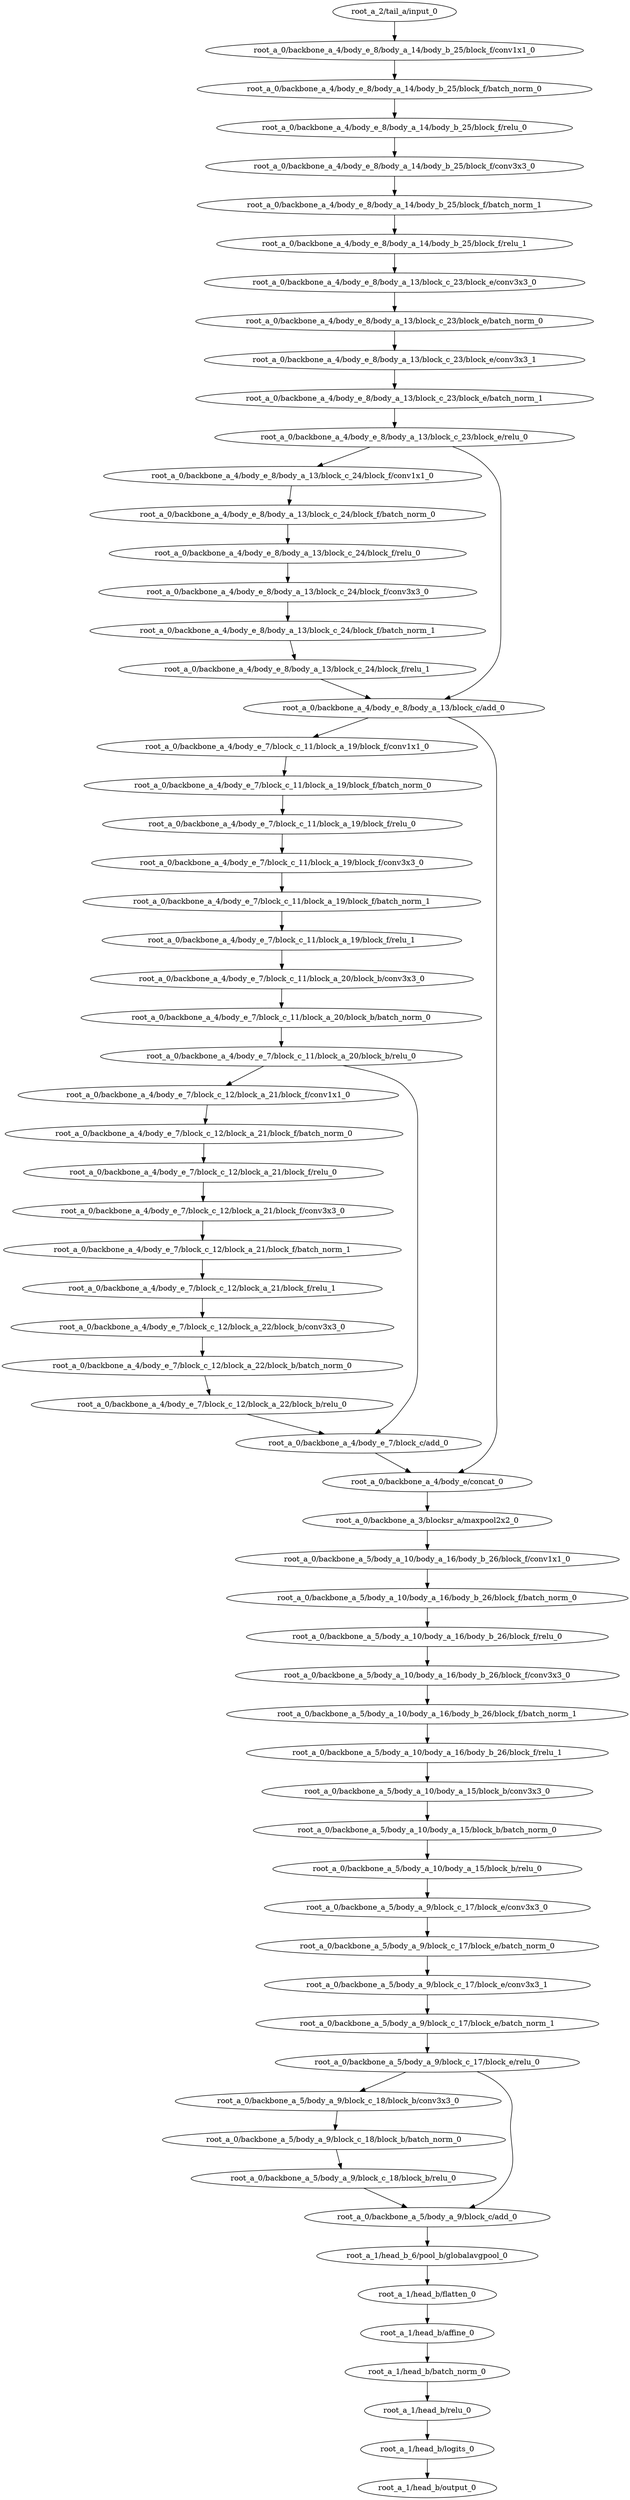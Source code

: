 digraph root_a {
	"root_a_2/tail_a/input_0"
	"root_a_0/backbone_a_4/body_e_8/body_a_14/body_b_25/block_f/conv1x1_0"
	"root_a_0/backbone_a_4/body_e_8/body_a_14/body_b_25/block_f/batch_norm_0"
	"root_a_0/backbone_a_4/body_e_8/body_a_14/body_b_25/block_f/relu_0"
	"root_a_0/backbone_a_4/body_e_8/body_a_14/body_b_25/block_f/conv3x3_0"
	"root_a_0/backbone_a_4/body_e_8/body_a_14/body_b_25/block_f/batch_norm_1"
	"root_a_0/backbone_a_4/body_e_8/body_a_14/body_b_25/block_f/relu_1"
	"root_a_0/backbone_a_4/body_e_8/body_a_13/block_c_23/block_e/conv3x3_0"
	"root_a_0/backbone_a_4/body_e_8/body_a_13/block_c_23/block_e/batch_norm_0"
	"root_a_0/backbone_a_4/body_e_8/body_a_13/block_c_23/block_e/conv3x3_1"
	"root_a_0/backbone_a_4/body_e_8/body_a_13/block_c_23/block_e/batch_norm_1"
	"root_a_0/backbone_a_4/body_e_8/body_a_13/block_c_23/block_e/relu_0"
	"root_a_0/backbone_a_4/body_e_8/body_a_13/block_c_24/block_f/conv1x1_0"
	"root_a_0/backbone_a_4/body_e_8/body_a_13/block_c_24/block_f/batch_norm_0"
	"root_a_0/backbone_a_4/body_e_8/body_a_13/block_c_24/block_f/relu_0"
	"root_a_0/backbone_a_4/body_e_8/body_a_13/block_c_24/block_f/conv3x3_0"
	"root_a_0/backbone_a_4/body_e_8/body_a_13/block_c_24/block_f/batch_norm_1"
	"root_a_0/backbone_a_4/body_e_8/body_a_13/block_c_24/block_f/relu_1"
	"root_a_0/backbone_a_4/body_e_8/body_a_13/block_c/add_0"
	"root_a_0/backbone_a_4/body_e_7/block_c_11/block_a_19/block_f/conv1x1_0"
	"root_a_0/backbone_a_4/body_e_7/block_c_11/block_a_19/block_f/batch_norm_0"
	"root_a_0/backbone_a_4/body_e_7/block_c_11/block_a_19/block_f/relu_0"
	"root_a_0/backbone_a_4/body_e_7/block_c_11/block_a_19/block_f/conv3x3_0"
	"root_a_0/backbone_a_4/body_e_7/block_c_11/block_a_19/block_f/batch_norm_1"
	"root_a_0/backbone_a_4/body_e_7/block_c_11/block_a_19/block_f/relu_1"
	"root_a_0/backbone_a_4/body_e_7/block_c_11/block_a_20/block_b/conv3x3_0"
	"root_a_0/backbone_a_4/body_e_7/block_c_11/block_a_20/block_b/batch_norm_0"
	"root_a_0/backbone_a_4/body_e_7/block_c_11/block_a_20/block_b/relu_0"
	"root_a_0/backbone_a_4/body_e_7/block_c_12/block_a_21/block_f/conv1x1_0"
	"root_a_0/backbone_a_4/body_e_7/block_c_12/block_a_21/block_f/batch_norm_0"
	"root_a_0/backbone_a_4/body_e_7/block_c_12/block_a_21/block_f/relu_0"
	"root_a_0/backbone_a_4/body_e_7/block_c_12/block_a_21/block_f/conv3x3_0"
	"root_a_0/backbone_a_4/body_e_7/block_c_12/block_a_21/block_f/batch_norm_1"
	"root_a_0/backbone_a_4/body_e_7/block_c_12/block_a_21/block_f/relu_1"
	"root_a_0/backbone_a_4/body_e_7/block_c_12/block_a_22/block_b/conv3x3_0"
	"root_a_0/backbone_a_4/body_e_7/block_c_12/block_a_22/block_b/batch_norm_0"
	"root_a_0/backbone_a_4/body_e_7/block_c_12/block_a_22/block_b/relu_0"
	"root_a_0/backbone_a_4/body_e_7/block_c/add_0"
	"root_a_0/backbone_a_4/body_e/concat_0"
	"root_a_0/backbone_a_3/blocksr_a/maxpool2x2_0"
	"root_a_0/backbone_a_5/body_a_10/body_a_16/body_b_26/block_f/conv1x1_0"
	"root_a_0/backbone_a_5/body_a_10/body_a_16/body_b_26/block_f/batch_norm_0"
	"root_a_0/backbone_a_5/body_a_10/body_a_16/body_b_26/block_f/relu_0"
	"root_a_0/backbone_a_5/body_a_10/body_a_16/body_b_26/block_f/conv3x3_0"
	"root_a_0/backbone_a_5/body_a_10/body_a_16/body_b_26/block_f/batch_norm_1"
	"root_a_0/backbone_a_5/body_a_10/body_a_16/body_b_26/block_f/relu_1"
	"root_a_0/backbone_a_5/body_a_10/body_a_15/block_b/conv3x3_0"
	"root_a_0/backbone_a_5/body_a_10/body_a_15/block_b/batch_norm_0"
	"root_a_0/backbone_a_5/body_a_10/body_a_15/block_b/relu_0"
	"root_a_0/backbone_a_5/body_a_9/block_c_17/block_e/conv3x3_0"
	"root_a_0/backbone_a_5/body_a_9/block_c_17/block_e/batch_norm_0"
	"root_a_0/backbone_a_5/body_a_9/block_c_17/block_e/conv3x3_1"
	"root_a_0/backbone_a_5/body_a_9/block_c_17/block_e/batch_norm_1"
	"root_a_0/backbone_a_5/body_a_9/block_c_17/block_e/relu_0"
	"root_a_0/backbone_a_5/body_a_9/block_c_18/block_b/conv3x3_0"
	"root_a_0/backbone_a_5/body_a_9/block_c_18/block_b/batch_norm_0"
	"root_a_0/backbone_a_5/body_a_9/block_c_18/block_b/relu_0"
	"root_a_0/backbone_a_5/body_a_9/block_c/add_0"
	"root_a_1/head_b_6/pool_b/globalavgpool_0"
	"root_a_1/head_b/flatten_0"
	"root_a_1/head_b/affine_0"
	"root_a_1/head_b/batch_norm_0"
	"root_a_1/head_b/relu_0"
	"root_a_1/head_b/logits_0"
	"root_a_1/head_b/output_0"

	"root_a_2/tail_a/input_0" -> "root_a_0/backbone_a_4/body_e_8/body_a_14/body_b_25/block_f/conv1x1_0"
	"root_a_0/backbone_a_4/body_e_8/body_a_14/body_b_25/block_f/conv1x1_0" -> "root_a_0/backbone_a_4/body_e_8/body_a_14/body_b_25/block_f/batch_norm_0"
	"root_a_0/backbone_a_4/body_e_8/body_a_14/body_b_25/block_f/batch_norm_0" -> "root_a_0/backbone_a_4/body_e_8/body_a_14/body_b_25/block_f/relu_0"
	"root_a_0/backbone_a_4/body_e_8/body_a_14/body_b_25/block_f/relu_0" -> "root_a_0/backbone_a_4/body_e_8/body_a_14/body_b_25/block_f/conv3x3_0"
	"root_a_0/backbone_a_4/body_e_8/body_a_14/body_b_25/block_f/conv3x3_0" -> "root_a_0/backbone_a_4/body_e_8/body_a_14/body_b_25/block_f/batch_norm_1"
	"root_a_0/backbone_a_4/body_e_8/body_a_14/body_b_25/block_f/batch_norm_1" -> "root_a_0/backbone_a_4/body_e_8/body_a_14/body_b_25/block_f/relu_1"
	"root_a_0/backbone_a_4/body_e_8/body_a_14/body_b_25/block_f/relu_1" -> "root_a_0/backbone_a_4/body_e_8/body_a_13/block_c_23/block_e/conv3x3_0"
	"root_a_0/backbone_a_4/body_e_8/body_a_13/block_c_23/block_e/conv3x3_0" -> "root_a_0/backbone_a_4/body_e_8/body_a_13/block_c_23/block_e/batch_norm_0"
	"root_a_0/backbone_a_4/body_e_8/body_a_13/block_c_23/block_e/batch_norm_0" -> "root_a_0/backbone_a_4/body_e_8/body_a_13/block_c_23/block_e/conv3x3_1"
	"root_a_0/backbone_a_4/body_e_8/body_a_13/block_c_23/block_e/conv3x3_1" -> "root_a_0/backbone_a_4/body_e_8/body_a_13/block_c_23/block_e/batch_norm_1"
	"root_a_0/backbone_a_4/body_e_8/body_a_13/block_c_23/block_e/batch_norm_1" -> "root_a_0/backbone_a_4/body_e_8/body_a_13/block_c_23/block_e/relu_0"
	"root_a_0/backbone_a_4/body_e_8/body_a_13/block_c_23/block_e/relu_0" -> "root_a_0/backbone_a_4/body_e_8/body_a_13/block_c_24/block_f/conv1x1_0"
	"root_a_0/backbone_a_4/body_e_8/body_a_13/block_c_24/block_f/conv1x1_0" -> "root_a_0/backbone_a_4/body_e_8/body_a_13/block_c_24/block_f/batch_norm_0"
	"root_a_0/backbone_a_4/body_e_8/body_a_13/block_c_24/block_f/batch_norm_0" -> "root_a_0/backbone_a_4/body_e_8/body_a_13/block_c_24/block_f/relu_0"
	"root_a_0/backbone_a_4/body_e_8/body_a_13/block_c_24/block_f/relu_0" -> "root_a_0/backbone_a_4/body_e_8/body_a_13/block_c_24/block_f/conv3x3_0"
	"root_a_0/backbone_a_4/body_e_8/body_a_13/block_c_24/block_f/conv3x3_0" -> "root_a_0/backbone_a_4/body_e_8/body_a_13/block_c_24/block_f/batch_norm_1"
	"root_a_0/backbone_a_4/body_e_8/body_a_13/block_c_24/block_f/batch_norm_1" -> "root_a_0/backbone_a_4/body_e_8/body_a_13/block_c_24/block_f/relu_1"
	"root_a_0/backbone_a_4/body_e_8/body_a_13/block_c_24/block_f/relu_1" -> "root_a_0/backbone_a_4/body_e_8/body_a_13/block_c/add_0"
	"root_a_0/backbone_a_4/body_e_8/body_a_13/block_c_23/block_e/relu_0" -> "root_a_0/backbone_a_4/body_e_8/body_a_13/block_c/add_0"
	"root_a_0/backbone_a_4/body_e_8/body_a_13/block_c/add_0" -> "root_a_0/backbone_a_4/body_e_7/block_c_11/block_a_19/block_f/conv1x1_0"
	"root_a_0/backbone_a_4/body_e_7/block_c_11/block_a_19/block_f/conv1x1_0" -> "root_a_0/backbone_a_4/body_e_7/block_c_11/block_a_19/block_f/batch_norm_0"
	"root_a_0/backbone_a_4/body_e_7/block_c_11/block_a_19/block_f/batch_norm_0" -> "root_a_0/backbone_a_4/body_e_7/block_c_11/block_a_19/block_f/relu_0"
	"root_a_0/backbone_a_4/body_e_7/block_c_11/block_a_19/block_f/relu_0" -> "root_a_0/backbone_a_4/body_e_7/block_c_11/block_a_19/block_f/conv3x3_0"
	"root_a_0/backbone_a_4/body_e_7/block_c_11/block_a_19/block_f/conv3x3_0" -> "root_a_0/backbone_a_4/body_e_7/block_c_11/block_a_19/block_f/batch_norm_1"
	"root_a_0/backbone_a_4/body_e_7/block_c_11/block_a_19/block_f/batch_norm_1" -> "root_a_0/backbone_a_4/body_e_7/block_c_11/block_a_19/block_f/relu_1"
	"root_a_0/backbone_a_4/body_e_7/block_c_11/block_a_19/block_f/relu_1" -> "root_a_0/backbone_a_4/body_e_7/block_c_11/block_a_20/block_b/conv3x3_0"
	"root_a_0/backbone_a_4/body_e_7/block_c_11/block_a_20/block_b/conv3x3_0" -> "root_a_0/backbone_a_4/body_e_7/block_c_11/block_a_20/block_b/batch_norm_0"
	"root_a_0/backbone_a_4/body_e_7/block_c_11/block_a_20/block_b/batch_norm_0" -> "root_a_0/backbone_a_4/body_e_7/block_c_11/block_a_20/block_b/relu_0"
	"root_a_0/backbone_a_4/body_e_7/block_c_11/block_a_20/block_b/relu_0" -> "root_a_0/backbone_a_4/body_e_7/block_c_12/block_a_21/block_f/conv1x1_0"
	"root_a_0/backbone_a_4/body_e_7/block_c_12/block_a_21/block_f/conv1x1_0" -> "root_a_0/backbone_a_4/body_e_7/block_c_12/block_a_21/block_f/batch_norm_0"
	"root_a_0/backbone_a_4/body_e_7/block_c_12/block_a_21/block_f/batch_norm_0" -> "root_a_0/backbone_a_4/body_e_7/block_c_12/block_a_21/block_f/relu_0"
	"root_a_0/backbone_a_4/body_e_7/block_c_12/block_a_21/block_f/relu_0" -> "root_a_0/backbone_a_4/body_e_7/block_c_12/block_a_21/block_f/conv3x3_0"
	"root_a_0/backbone_a_4/body_e_7/block_c_12/block_a_21/block_f/conv3x3_0" -> "root_a_0/backbone_a_4/body_e_7/block_c_12/block_a_21/block_f/batch_norm_1"
	"root_a_0/backbone_a_4/body_e_7/block_c_12/block_a_21/block_f/batch_norm_1" -> "root_a_0/backbone_a_4/body_e_7/block_c_12/block_a_21/block_f/relu_1"
	"root_a_0/backbone_a_4/body_e_7/block_c_12/block_a_21/block_f/relu_1" -> "root_a_0/backbone_a_4/body_e_7/block_c_12/block_a_22/block_b/conv3x3_0"
	"root_a_0/backbone_a_4/body_e_7/block_c_12/block_a_22/block_b/conv3x3_0" -> "root_a_0/backbone_a_4/body_e_7/block_c_12/block_a_22/block_b/batch_norm_0"
	"root_a_0/backbone_a_4/body_e_7/block_c_12/block_a_22/block_b/batch_norm_0" -> "root_a_0/backbone_a_4/body_e_7/block_c_12/block_a_22/block_b/relu_0"
	"root_a_0/backbone_a_4/body_e_7/block_c_12/block_a_22/block_b/relu_0" -> "root_a_0/backbone_a_4/body_e_7/block_c/add_0"
	"root_a_0/backbone_a_4/body_e_7/block_c_11/block_a_20/block_b/relu_0" -> "root_a_0/backbone_a_4/body_e_7/block_c/add_0"
	"root_a_0/backbone_a_4/body_e_7/block_c/add_0" -> "root_a_0/backbone_a_4/body_e/concat_0"
	"root_a_0/backbone_a_4/body_e_8/body_a_13/block_c/add_0" -> "root_a_0/backbone_a_4/body_e/concat_0"
	"root_a_0/backbone_a_4/body_e/concat_0" -> "root_a_0/backbone_a_3/blocksr_a/maxpool2x2_0"
	"root_a_0/backbone_a_3/blocksr_a/maxpool2x2_0" -> "root_a_0/backbone_a_5/body_a_10/body_a_16/body_b_26/block_f/conv1x1_0"
	"root_a_0/backbone_a_5/body_a_10/body_a_16/body_b_26/block_f/conv1x1_0" -> "root_a_0/backbone_a_5/body_a_10/body_a_16/body_b_26/block_f/batch_norm_0"
	"root_a_0/backbone_a_5/body_a_10/body_a_16/body_b_26/block_f/batch_norm_0" -> "root_a_0/backbone_a_5/body_a_10/body_a_16/body_b_26/block_f/relu_0"
	"root_a_0/backbone_a_5/body_a_10/body_a_16/body_b_26/block_f/relu_0" -> "root_a_0/backbone_a_5/body_a_10/body_a_16/body_b_26/block_f/conv3x3_0"
	"root_a_0/backbone_a_5/body_a_10/body_a_16/body_b_26/block_f/conv3x3_0" -> "root_a_0/backbone_a_5/body_a_10/body_a_16/body_b_26/block_f/batch_norm_1"
	"root_a_0/backbone_a_5/body_a_10/body_a_16/body_b_26/block_f/batch_norm_1" -> "root_a_0/backbone_a_5/body_a_10/body_a_16/body_b_26/block_f/relu_1"
	"root_a_0/backbone_a_5/body_a_10/body_a_16/body_b_26/block_f/relu_1" -> "root_a_0/backbone_a_5/body_a_10/body_a_15/block_b/conv3x3_0"
	"root_a_0/backbone_a_5/body_a_10/body_a_15/block_b/conv3x3_0" -> "root_a_0/backbone_a_5/body_a_10/body_a_15/block_b/batch_norm_0"
	"root_a_0/backbone_a_5/body_a_10/body_a_15/block_b/batch_norm_0" -> "root_a_0/backbone_a_5/body_a_10/body_a_15/block_b/relu_0"
	"root_a_0/backbone_a_5/body_a_10/body_a_15/block_b/relu_0" -> "root_a_0/backbone_a_5/body_a_9/block_c_17/block_e/conv3x3_0"
	"root_a_0/backbone_a_5/body_a_9/block_c_17/block_e/conv3x3_0" -> "root_a_0/backbone_a_5/body_a_9/block_c_17/block_e/batch_norm_0"
	"root_a_0/backbone_a_5/body_a_9/block_c_17/block_e/batch_norm_0" -> "root_a_0/backbone_a_5/body_a_9/block_c_17/block_e/conv3x3_1"
	"root_a_0/backbone_a_5/body_a_9/block_c_17/block_e/conv3x3_1" -> "root_a_0/backbone_a_5/body_a_9/block_c_17/block_e/batch_norm_1"
	"root_a_0/backbone_a_5/body_a_9/block_c_17/block_e/batch_norm_1" -> "root_a_0/backbone_a_5/body_a_9/block_c_17/block_e/relu_0"
	"root_a_0/backbone_a_5/body_a_9/block_c_17/block_e/relu_0" -> "root_a_0/backbone_a_5/body_a_9/block_c_18/block_b/conv3x3_0"
	"root_a_0/backbone_a_5/body_a_9/block_c_18/block_b/conv3x3_0" -> "root_a_0/backbone_a_5/body_a_9/block_c_18/block_b/batch_norm_0"
	"root_a_0/backbone_a_5/body_a_9/block_c_18/block_b/batch_norm_0" -> "root_a_0/backbone_a_5/body_a_9/block_c_18/block_b/relu_0"
	"root_a_0/backbone_a_5/body_a_9/block_c_17/block_e/relu_0" -> "root_a_0/backbone_a_5/body_a_9/block_c/add_0"
	"root_a_0/backbone_a_5/body_a_9/block_c_18/block_b/relu_0" -> "root_a_0/backbone_a_5/body_a_9/block_c/add_0"
	"root_a_0/backbone_a_5/body_a_9/block_c/add_0" -> "root_a_1/head_b_6/pool_b/globalavgpool_0"
	"root_a_1/head_b_6/pool_b/globalavgpool_0" -> "root_a_1/head_b/flatten_0"
	"root_a_1/head_b/flatten_0" -> "root_a_1/head_b/affine_0"
	"root_a_1/head_b/affine_0" -> "root_a_1/head_b/batch_norm_0"
	"root_a_1/head_b/batch_norm_0" -> "root_a_1/head_b/relu_0"
	"root_a_1/head_b/relu_0" -> "root_a_1/head_b/logits_0"
	"root_a_1/head_b/logits_0" -> "root_a_1/head_b/output_0"

}